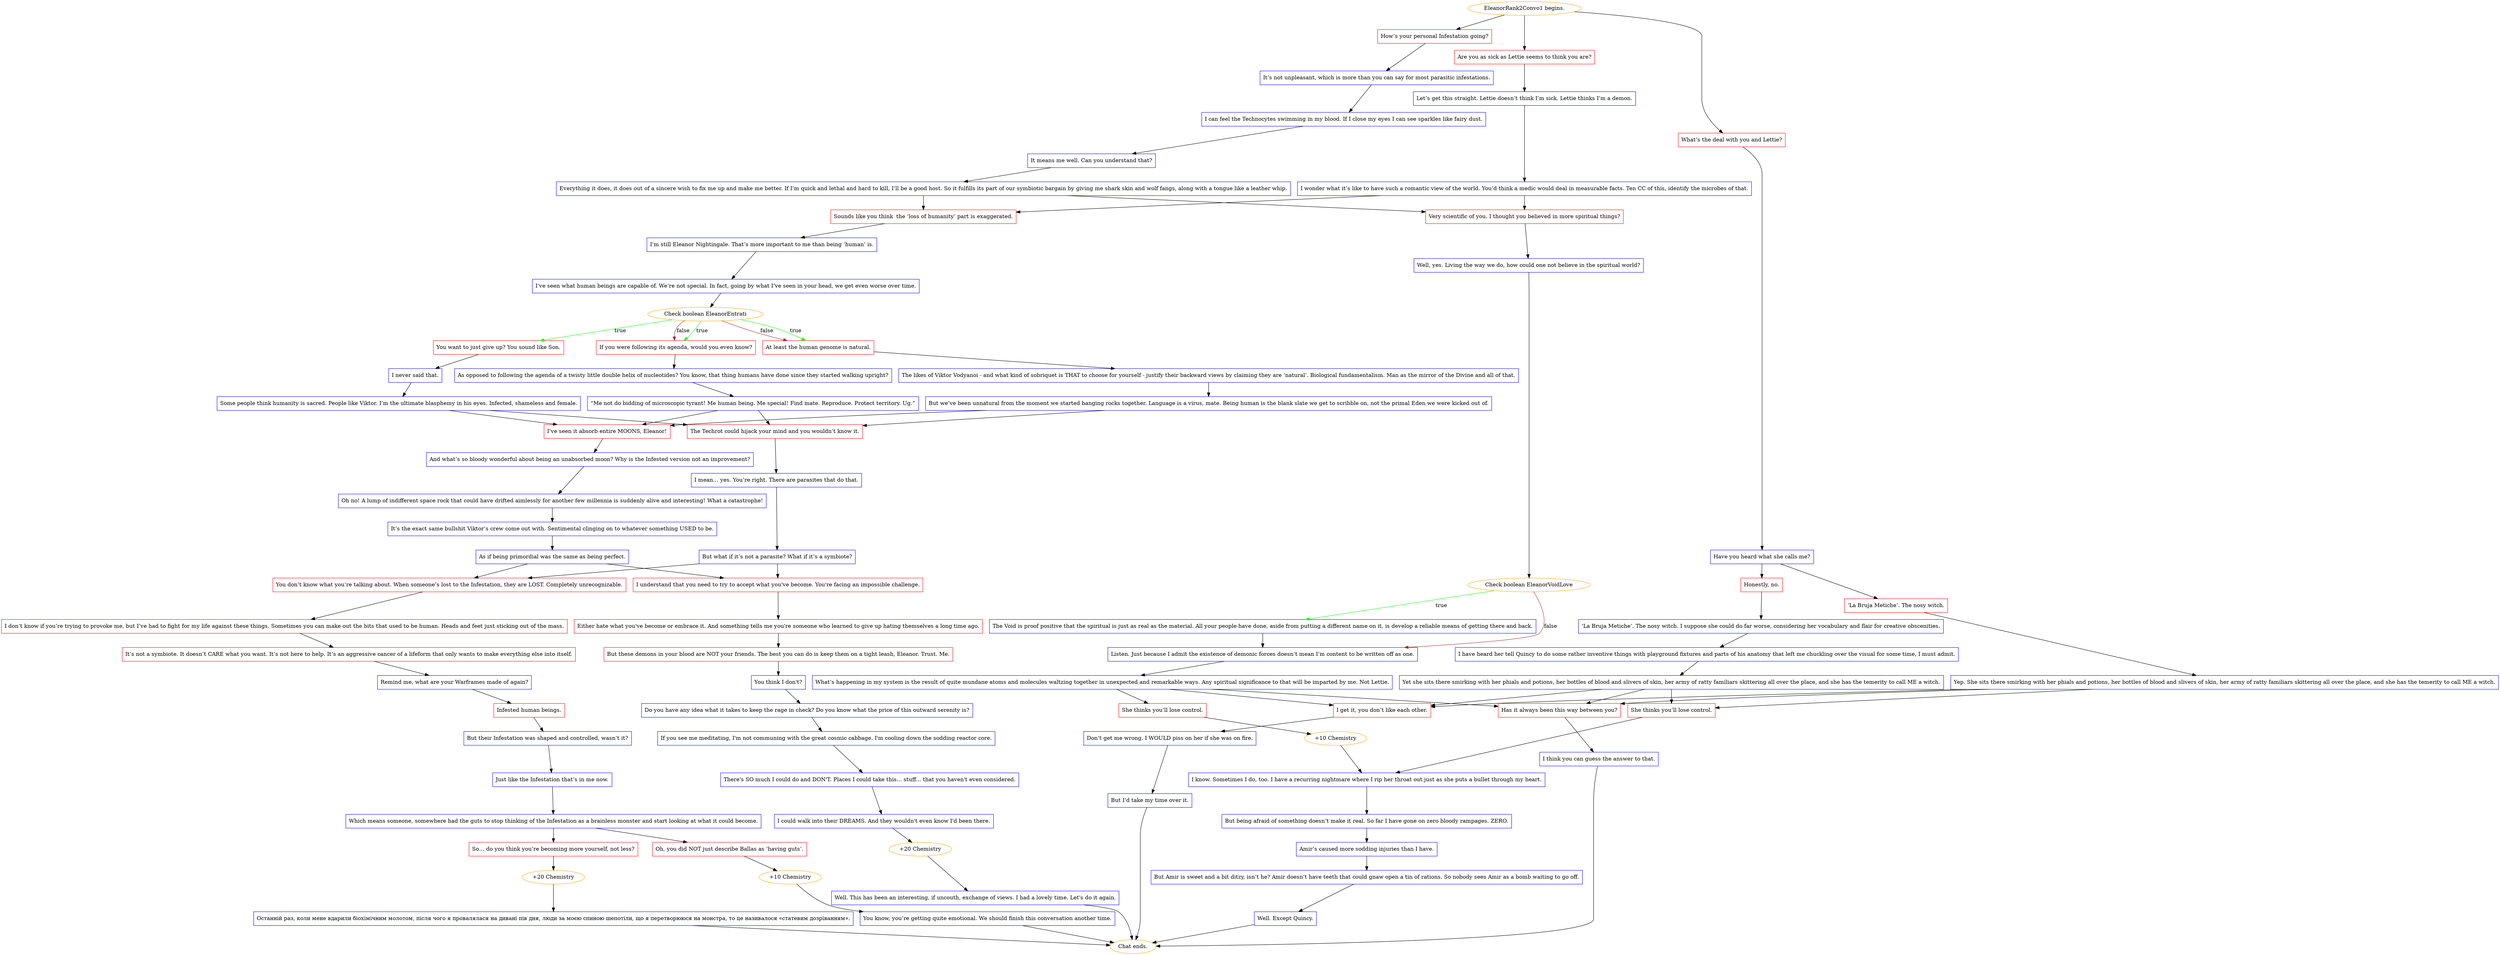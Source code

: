 digraph {
	"EleanorRank2Convo1 begins." [color=orange];
		"EleanorRank2Convo1 begins." -> j1807220758;
		"EleanorRank2Convo1 begins." -> j1223070935;
		"EleanorRank2Convo1 begins." -> j1887970752;
	j1807220758 [label="Are you as sick as Lettie seems to think you are?",shape=box,color=red];
		j1807220758 -> j2916150884;
	j1223070935 [label="How’s your personal Infestation going?",shape=box,color=red];
		j1223070935 -> j4054330332;
	j1887970752 [label="What’s the deal with you and Lettie?",shape=box,color=red];
		j1887970752 -> j2117177465;
	j2916150884 [label="Let’s get this straight. Lettie doesn’t think I’m sick. Lettie thinks I’m a demon.",shape=box,color=blue];
		j2916150884 -> j2876043341;
	j4054330332 [label="It’s not unpleasant, which is more than you can say for most parasitic infestations.",shape=box,color=blue];
		j4054330332 -> j1922173678;
	j2117177465 [label="Have you heard what she calls me?",shape=box,color=blue];
		j2117177465 -> j3117977047;
		j2117177465 -> j2211032375;
	j2876043341 [label="I wonder what it’s like to have such a romantic view of the world. You’d think a medic would deal in measurable facts. Ten CC of this, identify the microbes of that.",shape=box,color=blue];
		j2876043341 -> j3144603270;
		j2876043341 -> j1365957240;
	j1922173678 [label="I can feel the Technocytes swimming in my blood. If I close my eyes I can see sparkles like fairy dust.",shape=box,color=blue];
		j1922173678 -> j1905432118;
	j3117977047 [label="Honestly, no.",shape=box,color=red];
		j3117977047 -> j1783973188;
	j2211032375 [label="‘La Bruja Metiche’. The nosy witch.",shape=box,color=red];
		j2211032375 -> j2560160470;
	j3144603270 [label="Very scientific of you. I thought you believed in more spiritual things?",shape=box,color=red];
		j3144603270 -> j3668550338;
	j1365957240 [label="Sounds like you think  the ‘loss of humanity’ part is exaggerated.",shape=box,color=red];
		j1365957240 -> j432736169;
	j1905432118 [label="It means me well. Can you understand that?",shape=box,color=blue];
		j1905432118 -> j525645146;
	j1783973188 [label="‘La Bruja Metiche’. The nosy witch. I suppose she could do far worse, considering her vocabulary and flair for creative obscenities.",shape=box,color=blue];
		j1783973188 -> j1404470692;
	j2560160470 [label="Yep. She sits there smirking with her phials and potions, her bottles of blood and slivers of skin, her army of ratty familiars skittering all over the place, and she has the temerity to call ME a witch.",shape=box,color=blue];
		j2560160470 -> j3018317484;
		j2560160470 -> j3091149973;
		j2560160470 -> j599091278;
	j3668550338 [label="Well, yes. Living the way we do, how could one not believe in the spiritual world?",shape=box,color=blue];
		j3668550338 -> j1554112057;
	j432736169 [label="I’m still Eleanor Nightingale. That’s more important to me than being ‘human’ is.",shape=box,color=blue];
		j432736169 -> j2615757104;
	j525645146 [label="Everything it does, it does out of a sincere wish to fix me up and make me better. If I’m quick and lethal and hard to kill, I’ll be a good host. So it fulfills its part of our symbiotic bargain by giving me shark skin and wolf fangs, along with a tongue like a leather whip.",shape=box,color=blue];
		j525645146 -> j3144603270;
		j525645146 -> j1365957240;
	j1404470692 [label="I have heard her tell Quincy to do some rather inventive things with playground fixtures and parts of his anatomy that left me chuckling over the visual for some time, I must admit.",shape=box,color=blue];
		j1404470692 -> j3472671858;
	j3018317484 [label="I get it, you don’t like each other.",shape=box,color=red];
		j3018317484 -> j792524102;
	j3091149973 [label="Has it always been this way between you?",shape=box,color=red];
		j3091149973 -> j2104368310;
	j599091278 [label="She thinks you’ll lose control.",shape=box,color=red];
		j599091278 -> j490260468;
	j1554112057 [label="Check boolean EleanorVoidLove",color=orange];
		j1554112057 -> j1254785299 [label=true,color=green];
		j1554112057 -> j1107121840 [label=false,color=brown];
	j2615757104 [label="I’ve seen what human beings are capable of. We’re not special. In fact, going by what I’ve seen in your head, we get even worse over time.",shape=box,color=blue];
		j2615757104 -> j2257438252;
	j3472671858 [label="Yet she sits there smirking with her phials and potions, her bottles of blood and slivers of skin, her army of ratty familiars skittering all over the place, and she has the temerity to call ME a witch.",shape=box,color=blue];
		j3472671858 -> j3018317484;
		j3472671858 -> j3091149973;
		j3472671858 -> j599091278;
	j792524102 [label="Don’t get me wrong. I WOULD piss on her if she was on fire.",shape=box,color=blue];
		j792524102 -> j261284461;
	j2104368310 [label="I think you can guess the answer to that.",shape=box,color=blue];
		j2104368310 -> "Chat ends.";
	j490260468 [label="I know. Sometimes I do, too. I have a recurring nightmare where I rip her throat out just as she puts a bullet through my heart.",shape=box,color=blue];
		j490260468 -> j3411020375;
	j1254785299 [label="The Void is proof positive that the spiritual is just as real as the material. All your people have done, aside from putting a different name on it, is develop a reliable means of getting there and back.",shape=box,color=blue];
		j1254785299 -> j1107121840;
	j1107121840 [label="Listen. Just because I admit the existence of demonic forces doesn’t mean I’m content to be written off as one.",shape=box,color=blue];
		j1107121840 -> j4137233548;
	j2257438252 [label="Check boolean EleanorEntrati",color=orange];
		j2257438252 -> j2505246263 [label=true,color=green];
		j2257438252 -> j455587068 [label=true,color=green];
		j2257438252 -> j3900820886 [label=true,color=green];
		j2257438252 -> j455587068 [label=false,color=brown];
		j2257438252 -> j3900820886 [label=false,color=brown];
	j261284461 [label="But I’d take my time over it.",shape=box,color=blue];
		j261284461 -> "Chat ends.";
	"Chat ends." [color=orange];
	j3411020375 [label="But being afraid of something doesn’t make it real. So far I have gone on zero bloody rampages. ZERO.",shape=box,color=blue];
		j3411020375 -> j3769239250;
	j4137233548 [label="What’s happening in my system is the result of quite mundane atoms and molecules waltzing together in unexpected and remarkable ways. Any spiritual significance to that will be imparted by me. Not Lettie.",shape=box,color=blue];
		j4137233548 -> j3018317484;
		j4137233548 -> j3091149973;
		j4137233548 -> j1330413683;
	j2505246263 [label="You want to just give up? You sound like Son.",shape=box,color=red];
		j2505246263 -> j2914433339;
	j455587068 [label="If you were following its agenda, would you even know?",shape=box,color=red];
		j455587068 -> j152116421;
	j3900820886 [label="At least the human genome is natural.",shape=box,color=red];
		j3900820886 -> j63617140;
	j3769239250 [label="Amir’s caused more sodding injuries than I have.",shape=box,color=blue];
		j3769239250 -> j1979575999;
	j1330413683 [label="She thinks you’ll lose control.",shape=box,color=red];
		j1330413683 -> j1962723046;
	j2914433339 [label="I never said that.",shape=box,color=blue];
		j2914433339 -> j3394723839;
	j152116421 [label="As opposed to following the agenda of a twisty little double helix of nucleotides? You know, that thing humans have done since they started walking upright?",shape=box,color=blue];
		j152116421 -> j2445926633;
	j63617140 [label="The likes of Viktor Vodyanoi - and what kind of sobriquet is THAT to choose for yourself - justify their backward views by claiming they are ‘natural’. Biological fundamentalism. Man as the mirror of the Divine and all of that.",shape=box,color=blue];
		j63617140 -> j1388827431;
	j1979575999 [label="But Amir is sweet and a bit ditzy, isn’t he? Amir doesn’t have teeth that could gnaw open a tin of rations. So nobody sees Amir as a bomb waiting to go off.",shape=box,color=blue];
		j1979575999 -> j642428436;
	j1962723046 [label="+10 Chemistry",color=orange];
		j1962723046 -> j490260468;
	j3394723839 [label="Some people think humanity is sacred. People like Viktor. I’m the ultimate blasphemy in his eyes. Infected, shameless and female.",shape=box,color=blue];
		j3394723839 -> j642430681;
		j3394723839 -> j1493150468;
	j2445926633 [label="“Me not do bidding of microscopic tyrant! Me human being. Me special! Find mate. Reproduce. Protect territory. Ug.”",shape=box,color=blue];
		j2445926633 -> j642430681;
		j2445926633 -> j1493150468;
	j1388827431 [label="But we’ve been unnatural from the moment we started banging rocks together. Language is a virus, mate. Being human is the blank slate we get to scribble on, not the primal Eden we were kicked out of.",shape=box,color=blue];
		j1388827431 -> j642430681;
		j1388827431 -> j1493150468;
	j642428436 [label="Well. Except Quincy.",shape=box,color=blue];
		j642428436 -> "Chat ends.";
	j642430681 [label="The Techrot could hijack your mind and you wouldn’t know it.",shape=box,color=red];
		j642430681 -> j3599330486;
	j1493150468 [label="I’ve seen it absorb entire MOONS, Eleanor!",shape=box,color=red];
		j1493150468 -> j2700685529;
	j3599330486 [label="I mean… yes. You’re right. There are parasites that do that.",shape=box,color=blue];
		j3599330486 -> j709533785;
	j2700685529 [label="And what’s so bloody wonderful about being an unabsorbed moon? Why is the Infested version not an improvement?",shape=box,color=blue];
		j2700685529 -> j2237920358;
	j709533785 [label="But what if it’s not a parasite? What if it’s a symbiote?",shape=box,color=blue];
		j709533785 -> j901049050;
		j709533785 -> j1094579941;
	j2237920358 [label="Oh no! A lump of indifferent space rock that could have drifted aimlessly for another few millennia is suddenly alive and interesting! What a catastrophe!",shape=box,color=blue];
		j2237920358 -> j2380253122;
	j901049050 [label="You don’t know what you’re talking about. When someone’s lost to the Infestation, they are LOST. Completely unrecognizable.",shape=box,color=red];
		j901049050 -> j3735955483;
	j1094579941 [label="I understand that you need to try to accept what you've become. You're facing an impossible challenge.",shape=box,color=red];
		j1094579941 -> j3938120062;
	j2380253122 [label="It’s the exact same bullshit Viktor’s crew come out with. Sentimental clinging on to whatever something USED to be.",shape=box,color=blue];
		j2380253122 -> j2652746368;
	j3735955483 [label="I don’t know if you’re trying to provoke me, but I’ve had to fight for my life against these things. Sometimes you can make out the bits that used to be human. Heads and feet just sticking out of the mass.",shape=box,color=red];
		j3735955483 -> j1866332843;
	j3938120062 [label="Either hate what you've become or embrace it. And something tells me you're someone who learned to give up hating themselves a long time ago.",shape=box,color=red];
		j3938120062 -> j552585903;
	j2652746368 [label="As if being primordial was the same as being perfect.",shape=box,color=blue];
		j2652746368 -> j901049050;
		j2652746368 -> j1094579941;
	j1866332843 [label="It’s not a symbiote. It doesn’t CARE what you want. It’s not here to help. It’s an aggressive cancer of a lifeform that only wants to make everything else into itself.",shape=box,color=red];
		j1866332843 -> j3727731732;
	j552585903 [label="But these demons in your blood are NOT your friends. The best you can do is keep them on a tight leash, Eleanor. Trust. Me.",shape=box,color=red];
		j552585903 -> j3229820735;
	j3727731732 [label="Remind me, what are your Warframes made of again?",shape=box,color=blue];
		j3727731732 -> j1426400059;
	j3229820735 [label="You think I don't?",shape=box,color=blue];
		j3229820735 -> j1575104392;
	j1426400059 [label="Infested human beings.",shape=box,color=red];
		j1426400059 -> j2841876392;
	j1575104392 [label="Do you have any idea what it takes to keep the rage in check? Do you know what the price of this outward serenity is?",shape=box,color=blue];
		j1575104392 -> j1859253850;
	j2841876392 [label="But their Infestation was shaped and controlled, wasn’t it?",shape=box,color=blue];
		j2841876392 -> j4168971033;
	j1859253850 [label="If you see me meditating, I'm not communing with the great cosmic cabbage. I'm cooling down the sodding reactor core.",shape=box,color=blue];
		j1859253850 -> j1390198212;
	j4168971033 [label="Just like the Infestation that’s in me now.",shape=box,color=blue];
		j4168971033 -> j597707870;
	j1390198212 [label="There's SO much I could do and DON'T. Places I could take this... stuff... that you haven't even considered.",shape=box,color=blue];
		j1390198212 -> j1153783406;
	j597707870 [label="Which means someone, somewhere had the guts to stop thinking of the Infestation as a brainless monster and start looking at what it could become.",shape=box,color=blue];
		j597707870 -> j813557756;
		j597707870 -> j3212844887;
	j1153783406 [label="I could walk into their DREAMS. And they wouldn't even know I'd been there.",shape=box,color=blue];
		j1153783406 -> j1179020026;
	j813557756 [label="Oh, you did NOT just describe Ballas as ‘having guts’.",shape=box,color=red];
		j813557756 -> j2275363724;
	j3212844887 [label="So… do you think you’re becoming more yourself, not less?",shape=box,color=red];
		j3212844887 -> j2328227231;
	j1179020026 [label="+20 Chemistry",color=orange];
		j1179020026 -> j1528066922;
	j2275363724 [label="+10 Chemistry",color=orange];
		j2275363724 -> j1581430001;
	j2328227231 [label="+20 Chemistry",color=orange];
		j2328227231 -> j859183839;
	j1528066922 [label="Well. This has been an interesting, if uncouth, exchange of views. I had a lovely time. Let's do it again.",shape=box,color=blue];
		j1528066922 -> "Chat ends.";
	j1581430001 [label="You know, you’re getting quite emotional. We should finish this conversation another time.",shape=box,color=blue];
		j1581430001 -> "Chat ends.";
	j859183839 [label="Останній раз, коли мене вдарили біохімічним молотом, після чого я провалялася на дивані пів дня, люди за моєю спиною шепотіли, що я перетворююся на монстра, то це називалося «статевим дозріванням».",shape=box,color=blue];
		j859183839 -> "Chat ends.";
}